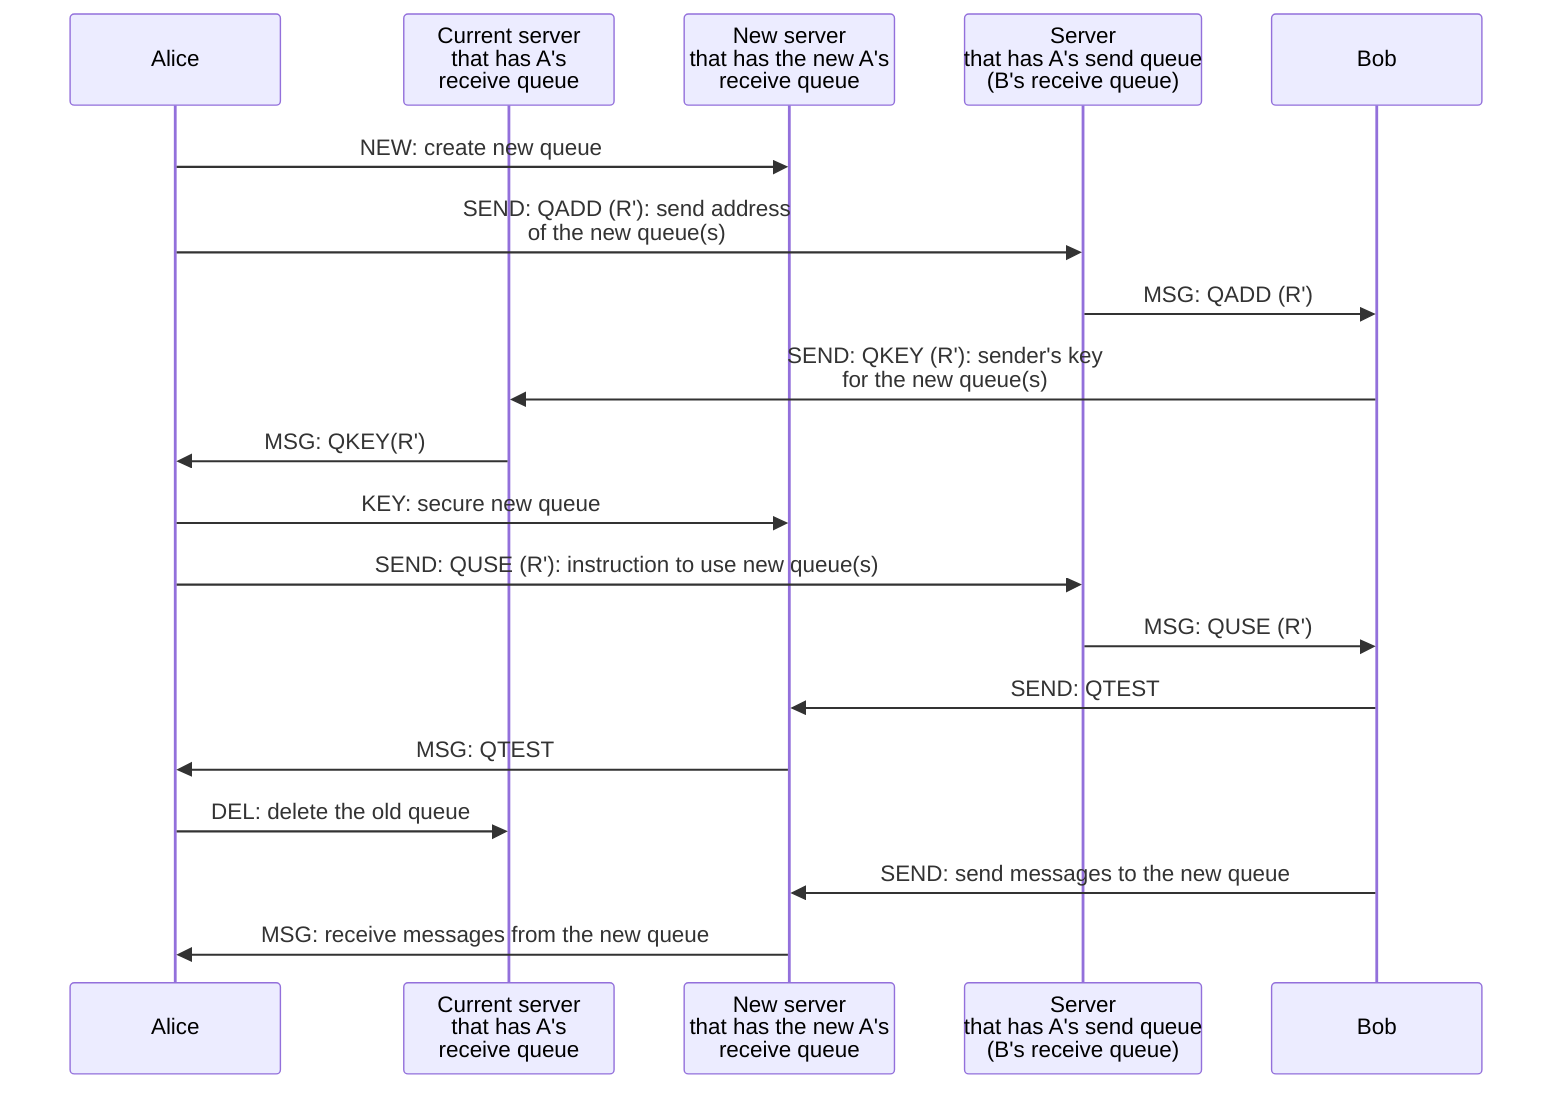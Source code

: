 sequenceDiagram
  participant A as Alice
  participant R as Current server<br>that has A's<br>receive queue
  participant R' as New server<br>that has the new A's<br>receive queue
  participant S as Server<br>that has A's send queue<br>(B's receive queue)
  participant B as Bob

  A ->> R': NEW: create new queue
  A ->> S: SEND: QADD (R'): send address<br>of the new queue(s)
  S ->> B: MSG: QADD (R')
  B ->> R: SEND: QKEY (R'): sender's key<br>for the new queue(s)
  R ->> A: MSG: QKEY(R')
  A ->> R': KEY: secure new queue
  A ->> S: SEND: QUSE (R'): instruction to use new queue(s)
  S ->> B: MSG: QUSE (R')
  B ->> R': SEND: QTEST
  R' ->> A: MSG: QTEST
  A ->> R: DEL: delete the old queue
  B ->> R': SEND: send messages to the new queue
  R' ->> A: MSG: receive messages from the new queue